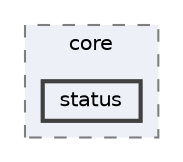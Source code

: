 digraph "techstorm/core/status"
{
 // LATEX_PDF_SIZE
  bgcolor="transparent";
  edge [fontname=Helvetica,fontsize=10,labelfontname=Helvetica,labelfontsize=10];
  node [fontname=Helvetica,fontsize=10,shape=box,height=0.2,width=0.4];
  compound=true
  subgraph clusterdir_cf837ce2acd7da7bca021b6616dd34cf {
    graph [ bgcolor="#edf0f7", pencolor="grey50", label="core", fontname=Helvetica,fontsize=10 style="filled,dashed", URL="dir_cf837ce2acd7da7bca021b6616dd34cf.html",tooltip=""]
  dir_5fc891aa353d784f9718439e2050636d [label="status", fillcolor="#edf0f7", color="grey25", style="filled,bold", URL="dir_5fc891aa353d784f9718439e2050636d.html",tooltip=""];
  }
}
